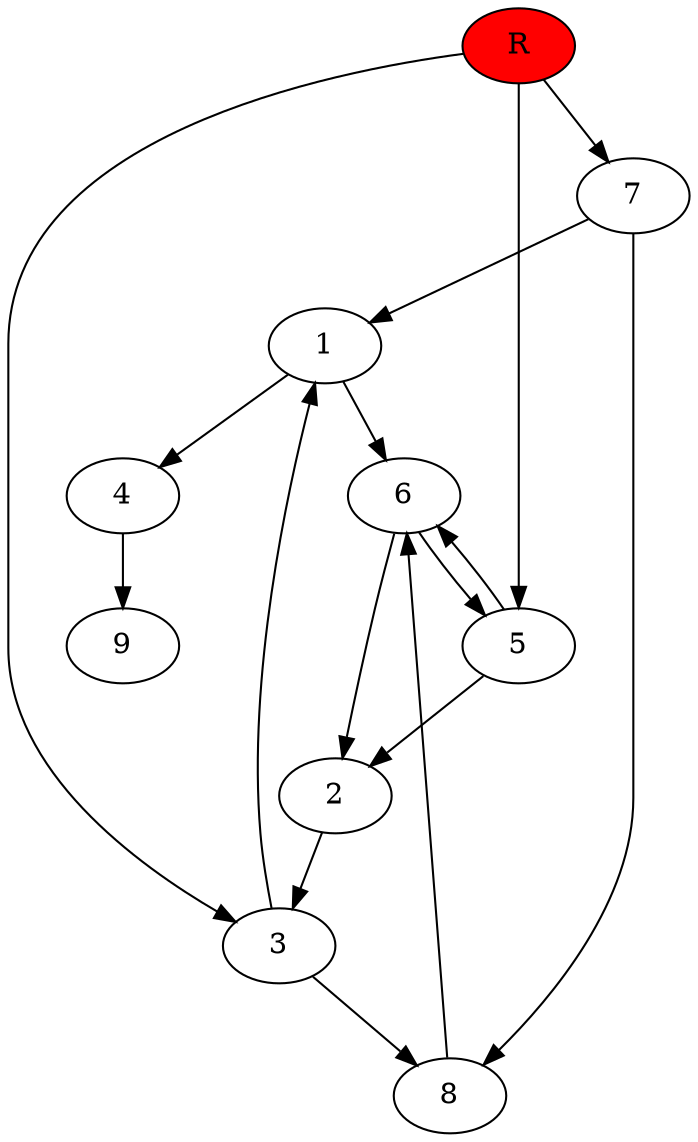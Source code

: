 digraph prb1176 {
	1
	2
	3
	4
	5
	6
	7
	8
	R [fillcolor="#ff0000" style=filled]
	1 -> 4
	1 -> 6
	2 -> 3
	3 -> 1
	3 -> 8
	4 -> 9
	5 -> 2
	5 -> 6
	6 -> 2
	6 -> 5
	7 -> 1
	7 -> 8
	8 -> 6
	R -> 3
	R -> 5
	R -> 7
}
